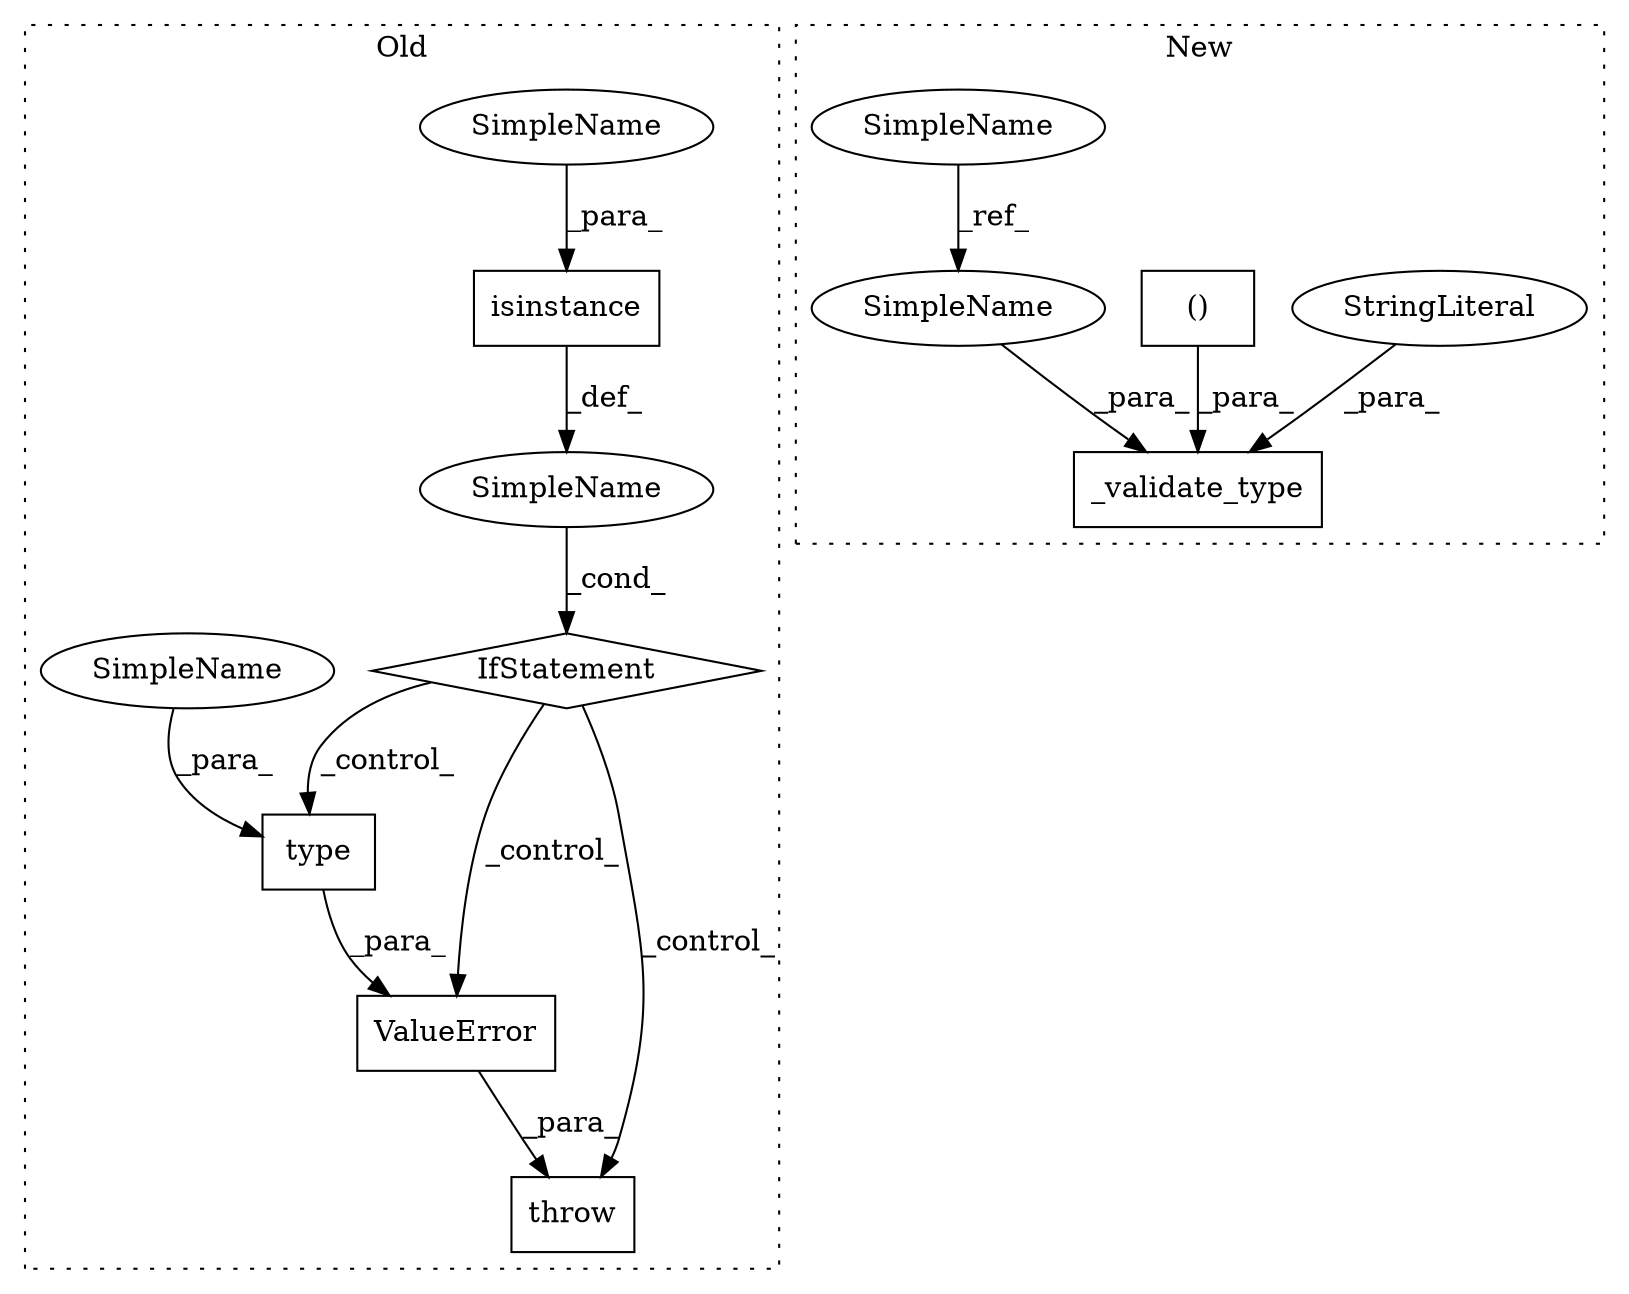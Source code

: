 digraph G {
subgraph cluster0 {
1 [label="throw" a="53" s="3003" l="6" shape="box"];
3 [label="IfStatement" a="25" s="2588,2641" l="4,2" shape="diamond"];
4 [label="SimpleName" a="42" s="" l="" shape="ellipse"];
6 [label="isinstance" a="32" s="2592,2639" l="11,2" shape="box"];
9 [label="type" a="32" s="3065,3074" l="5,1" shape="box"];
10 [label="ValueError" a="32" s="3009,3076" l="11,1" shape="box"];
12 [label="SimpleName" a="42" s="2603" l="4" shape="ellipse"];
13 [label="SimpleName" a="42" s="3070" l="4" shape="ellipse"];
label = "Old";
style="dotted";
}
subgraph cluster1 {
2 [label="_validate_type" a="32" s="2807,2889" l="15,1" shape="box"];
5 [label="StringLiteral" a="45" s="2883" l="6" shape="ellipse"];
7 [label="()" a="106" s="2832" l="49" shape="box"];
8 [label="SimpleName" a="42" s="2797" l="4" shape="ellipse"];
11 [label="SimpleName" a="42" s="2822" l="4" shape="ellipse"];
label = "New";
style="dotted";
}
3 -> 10 [label="_control_"];
3 -> 1 [label="_control_"];
3 -> 9 [label="_control_"];
4 -> 3 [label="_cond_"];
5 -> 2 [label="_para_"];
6 -> 4 [label="_def_"];
7 -> 2 [label="_para_"];
8 -> 11 [label="_ref_"];
9 -> 10 [label="_para_"];
10 -> 1 [label="_para_"];
11 -> 2 [label="_para_"];
12 -> 6 [label="_para_"];
13 -> 9 [label="_para_"];
}